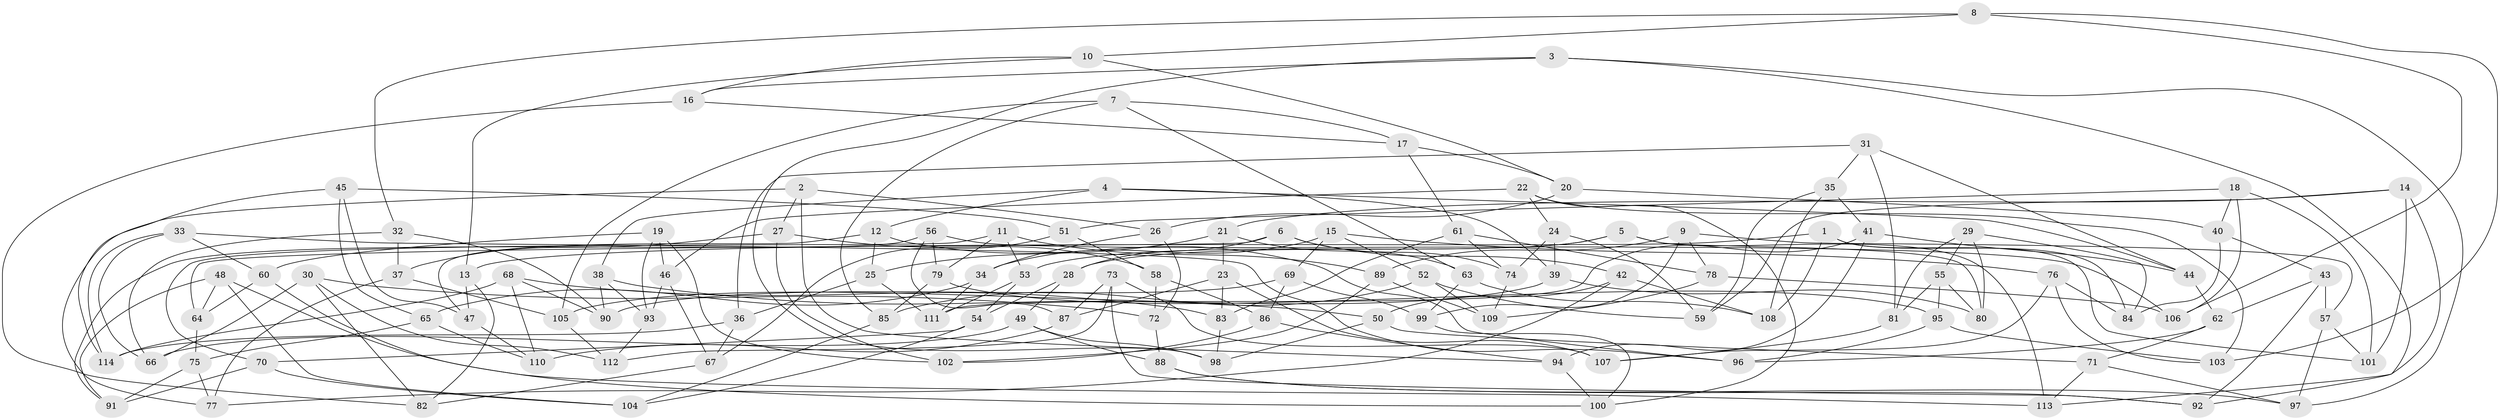// coarse degree distribution, {6: 0.5571428571428572, 4: 0.38571428571428573, 5: 0.04285714285714286, 3: 0.014285714285714285}
// Generated by graph-tools (version 1.1) at 2025/52/02/27/25 19:52:32]
// undirected, 114 vertices, 228 edges
graph export_dot {
graph [start="1"]
  node [color=gray90,style=filled];
  1;
  2;
  3;
  4;
  5;
  6;
  7;
  8;
  9;
  10;
  11;
  12;
  13;
  14;
  15;
  16;
  17;
  18;
  19;
  20;
  21;
  22;
  23;
  24;
  25;
  26;
  27;
  28;
  29;
  30;
  31;
  32;
  33;
  34;
  35;
  36;
  37;
  38;
  39;
  40;
  41;
  42;
  43;
  44;
  45;
  46;
  47;
  48;
  49;
  50;
  51;
  52;
  53;
  54;
  55;
  56;
  57;
  58;
  59;
  60;
  61;
  62;
  63;
  64;
  65;
  66;
  67;
  68;
  69;
  70;
  71;
  72;
  73;
  74;
  75;
  76;
  77;
  78;
  79;
  80;
  81;
  82;
  83;
  84;
  85;
  86;
  87;
  88;
  89;
  90;
  91;
  92;
  93;
  94;
  95;
  96;
  97;
  98;
  99;
  100;
  101;
  102;
  103;
  104;
  105;
  106;
  107;
  108;
  109;
  110;
  111;
  112;
  113;
  114;
  1 -- 108;
  1 -- 84;
  1 -- 101;
  1 -- 13;
  2 -- 94;
  2 -- 27;
  2 -- 26;
  2 -- 77;
  3 -- 98;
  3 -- 16;
  3 -- 97;
  3 -- 92;
  4 -- 39;
  4 -- 38;
  4 -- 12;
  4 -- 44;
  5 -- 53;
  5 -- 113;
  5 -- 28;
  5 -- 80;
  6 -- 64;
  6 -- 42;
  6 -- 28;
  6 -- 74;
  7 -- 105;
  7 -- 17;
  7 -- 63;
  7 -- 85;
  8 -- 106;
  8 -- 10;
  8 -- 32;
  8 -- 103;
  9 -- 99;
  9 -- 78;
  9 -- 57;
  9 -- 89;
  10 -- 16;
  10 -- 20;
  10 -- 13;
  11 -- 89;
  11 -- 79;
  11 -- 70;
  11 -- 53;
  12 -- 25;
  12 -- 96;
  12 -- 47;
  13 -- 47;
  13 -- 82;
  14 -- 113;
  14 -- 101;
  14 -- 21;
  14 -- 59;
  15 -- 34;
  15 -- 52;
  15 -- 76;
  15 -- 69;
  16 -- 17;
  16 -- 82;
  17 -- 61;
  17 -- 20;
  18 -- 40;
  18 -- 101;
  18 -- 106;
  18 -- 51;
  19 -- 60;
  19 -- 102;
  19 -- 93;
  19 -- 46;
  20 -- 40;
  20 -- 26;
  21 -- 23;
  21 -- 25;
  21 -- 63;
  22 -- 46;
  22 -- 100;
  22 -- 103;
  22 -- 24;
  23 -- 107;
  23 -- 83;
  23 -- 87;
  24 -- 39;
  24 -- 59;
  24 -- 74;
  25 -- 36;
  25 -- 111;
  26 -- 72;
  26 -- 34;
  27 -- 102;
  27 -- 37;
  27 -- 58;
  28 -- 49;
  28 -- 54;
  29 -- 81;
  29 -- 84;
  29 -- 55;
  29 -- 80;
  30 -- 112;
  30 -- 72;
  30 -- 66;
  30 -- 82;
  31 -- 81;
  31 -- 44;
  31 -- 35;
  31 -- 36;
  32 -- 90;
  32 -- 66;
  32 -- 37;
  33 -- 96;
  33 -- 66;
  33 -- 114;
  33 -- 60;
  34 -- 111;
  34 -- 65;
  35 -- 59;
  35 -- 108;
  35 -- 41;
  36 -- 114;
  36 -- 67;
  37 -- 105;
  37 -- 77;
  38 -- 90;
  38 -- 50;
  38 -- 93;
  39 -- 105;
  39 -- 80;
  40 -- 84;
  40 -- 43;
  41 -- 111;
  41 -- 94;
  41 -- 44;
  42 -- 50;
  42 -- 77;
  42 -- 108;
  43 -- 92;
  43 -- 57;
  43 -- 62;
  44 -- 62;
  45 -- 65;
  45 -- 114;
  45 -- 47;
  45 -- 51;
  46 -- 67;
  46 -- 93;
  47 -- 110;
  48 -- 113;
  48 -- 104;
  48 -- 91;
  48 -- 64;
  49 -- 66;
  49 -- 88;
  49 -- 98;
  50 -- 98;
  50 -- 71;
  51 -- 58;
  51 -- 67;
  52 -- 85;
  52 -- 59;
  52 -- 109;
  53 -- 54;
  53 -- 111;
  54 -- 70;
  54 -- 104;
  55 -- 80;
  55 -- 95;
  55 -- 81;
  56 -- 79;
  56 -- 87;
  56 -- 106;
  56 -- 91;
  57 -- 97;
  57 -- 101;
  58 -- 72;
  58 -- 86;
  60 -- 64;
  60 -- 100;
  61 -- 83;
  61 -- 74;
  61 -- 78;
  62 -- 96;
  62 -- 71;
  63 -- 108;
  63 -- 99;
  64 -- 75;
  65 -- 75;
  65 -- 110;
  67 -- 82;
  68 -- 114;
  68 -- 83;
  68 -- 90;
  68 -- 110;
  69 -- 99;
  69 -- 86;
  69 -- 90;
  70 -- 91;
  70 -- 104;
  71 -- 113;
  71 -- 97;
  72 -- 88;
  73 -- 107;
  73 -- 92;
  73 -- 87;
  73 -- 112;
  74 -- 109;
  75 -- 91;
  75 -- 77;
  76 -- 103;
  76 -- 107;
  76 -- 84;
  78 -- 106;
  78 -- 109;
  79 -- 85;
  79 -- 95;
  81 -- 107;
  83 -- 98;
  85 -- 104;
  86 -- 94;
  86 -- 102;
  87 -- 110;
  88 -- 92;
  88 -- 97;
  89 -- 109;
  89 -- 102;
  93 -- 112;
  94 -- 100;
  95 -- 103;
  95 -- 96;
  99 -- 100;
  105 -- 112;
}
